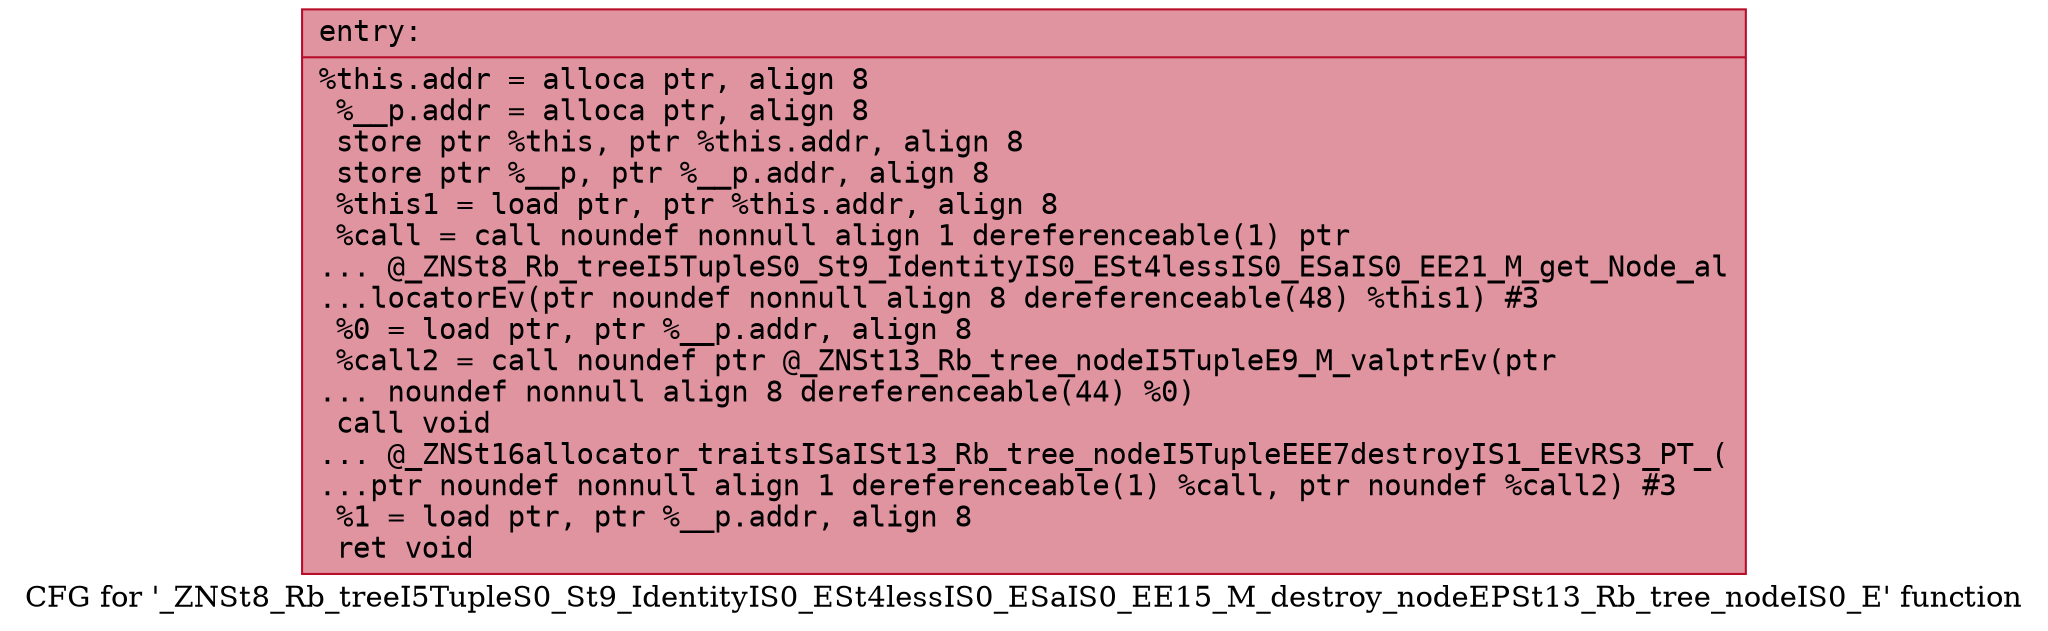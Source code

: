 digraph "CFG for '_ZNSt8_Rb_treeI5TupleS0_St9_IdentityIS0_ESt4lessIS0_ESaIS0_EE15_M_destroy_nodeEPSt13_Rb_tree_nodeIS0_E' function" {
	label="CFG for '_ZNSt8_Rb_treeI5TupleS0_St9_IdentityIS0_ESt4lessIS0_ESaIS0_EE15_M_destroy_nodeEPSt13_Rb_tree_nodeIS0_E' function";

	Node0x55dab480f840 [shape=record,color="#b70d28ff", style=filled, fillcolor="#b70d2870" fontname="Courier",label="{entry:\l|  %this.addr = alloca ptr, align 8\l  %__p.addr = alloca ptr, align 8\l  store ptr %this, ptr %this.addr, align 8\l  store ptr %__p, ptr %__p.addr, align 8\l  %this1 = load ptr, ptr %this.addr, align 8\l  %call = call noundef nonnull align 1 dereferenceable(1) ptr\l... @_ZNSt8_Rb_treeI5TupleS0_St9_IdentityIS0_ESt4lessIS0_ESaIS0_EE21_M_get_Node_al\l...locatorEv(ptr noundef nonnull align 8 dereferenceable(48) %this1) #3\l  %0 = load ptr, ptr %__p.addr, align 8\l  %call2 = call noundef ptr @_ZNSt13_Rb_tree_nodeI5TupleE9_M_valptrEv(ptr\l... noundef nonnull align 8 dereferenceable(44) %0)\l  call void\l... @_ZNSt16allocator_traitsISaISt13_Rb_tree_nodeI5TupleEEE7destroyIS1_EEvRS3_PT_(\l...ptr noundef nonnull align 1 dereferenceable(1) %call, ptr noundef %call2) #3\l  %1 = load ptr, ptr %__p.addr, align 8\l  ret void\l}"];
}
